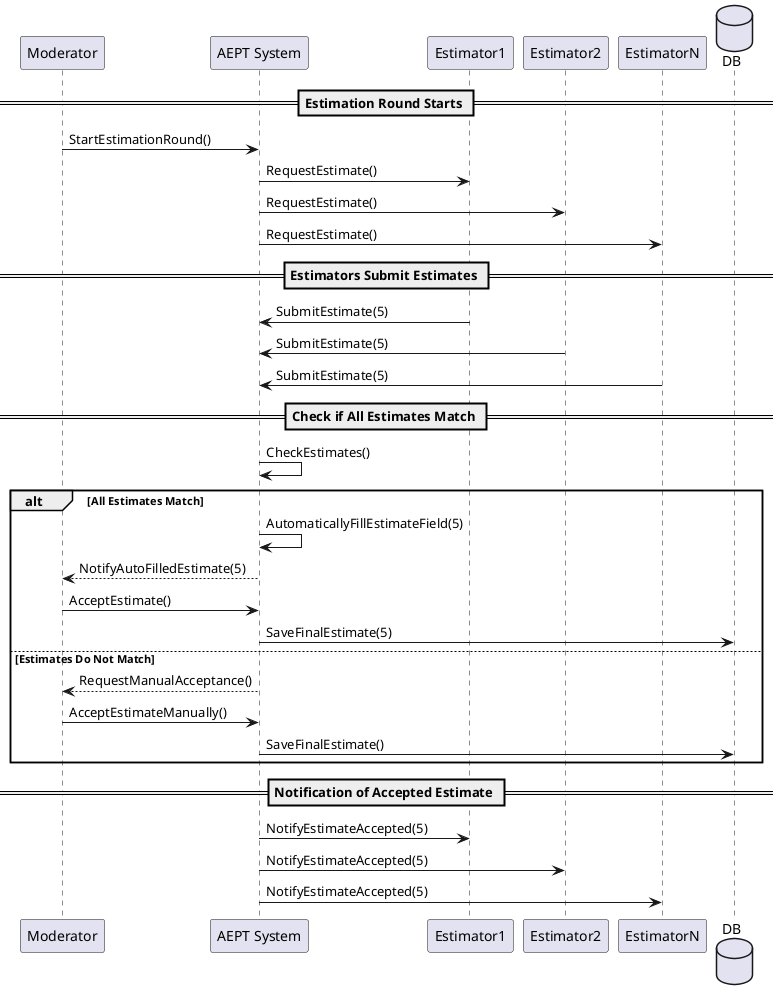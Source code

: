 @startuml
participant Moderator
participant "AEPT System" as System
participant Estimator1
participant Estimator2
participant EstimatorN
database DB

== Estimation Round Starts ==
Moderator -> System: StartEstimationRound()
System -> Estimator1: RequestEstimate()
System -> Estimator2: RequestEstimate()
System -> EstimatorN: RequestEstimate()

== Estimators Submit Estimates ==
Estimator1 -> System: SubmitEstimate(5)
Estimator2 -> System: SubmitEstimate(5)
EstimatorN -> System: SubmitEstimate(5)

== Check if All Estimates Match ==
System -> System: CheckEstimates()

alt All Estimates Match
    System -> System: AutomaticallyFillEstimateField(5)
    System --> Moderator: NotifyAutoFilledEstimate(5)
    Moderator -> System: AcceptEstimate()
    System -> DB: SaveFinalEstimate(5)
else Estimates Do Not Match
    System --> Moderator: RequestManualAcceptance()
    Moderator -> System: AcceptEstimateManually()
    System -> DB: SaveFinalEstimate()
end

== Notification of Accepted Estimate ==
System -> Estimator1: NotifyEstimateAccepted(5)
System -> Estimator2: NotifyEstimateAccepted(5)
System -> EstimatorN: NotifyEstimateAccepted(5)

@enduml